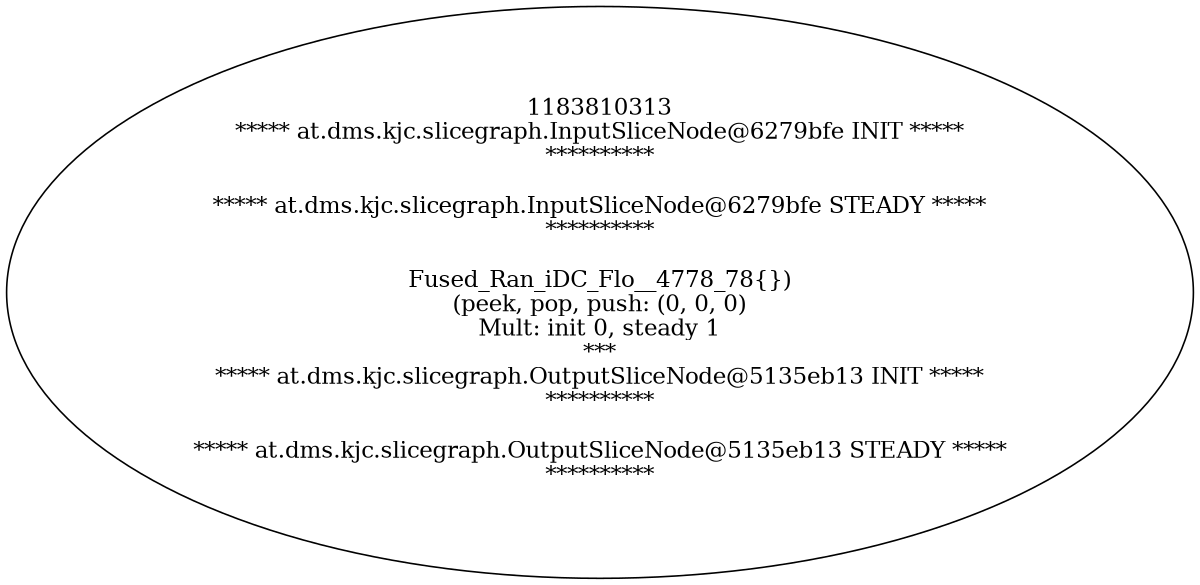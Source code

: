 digraph Flattend {
size = "8, 10.5";
1183810313 [ label="1183810313\n***** at.dms.kjc.slicegraph.InputSliceNode@6279bfe INIT *****\n**********\n\n***** at.dms.kjc.slicegraph.InputSliceNode@6279bfe STEADY *****\n**********\n\nFused_Ran_iDC_Flo__4778_78{})\n(peek, pop, push: (0, 0, 0)\nMult: init 0, steady 1\n *** \n***** at.dms.kjc.slicegraph.OutputSliceNode@5135eb13 INIT *****\n**********\n\n***** at.dms.kjc.slicegraph.OutputSliceNode@5135eb13 STEADY *****\n**********\n" ];
}
